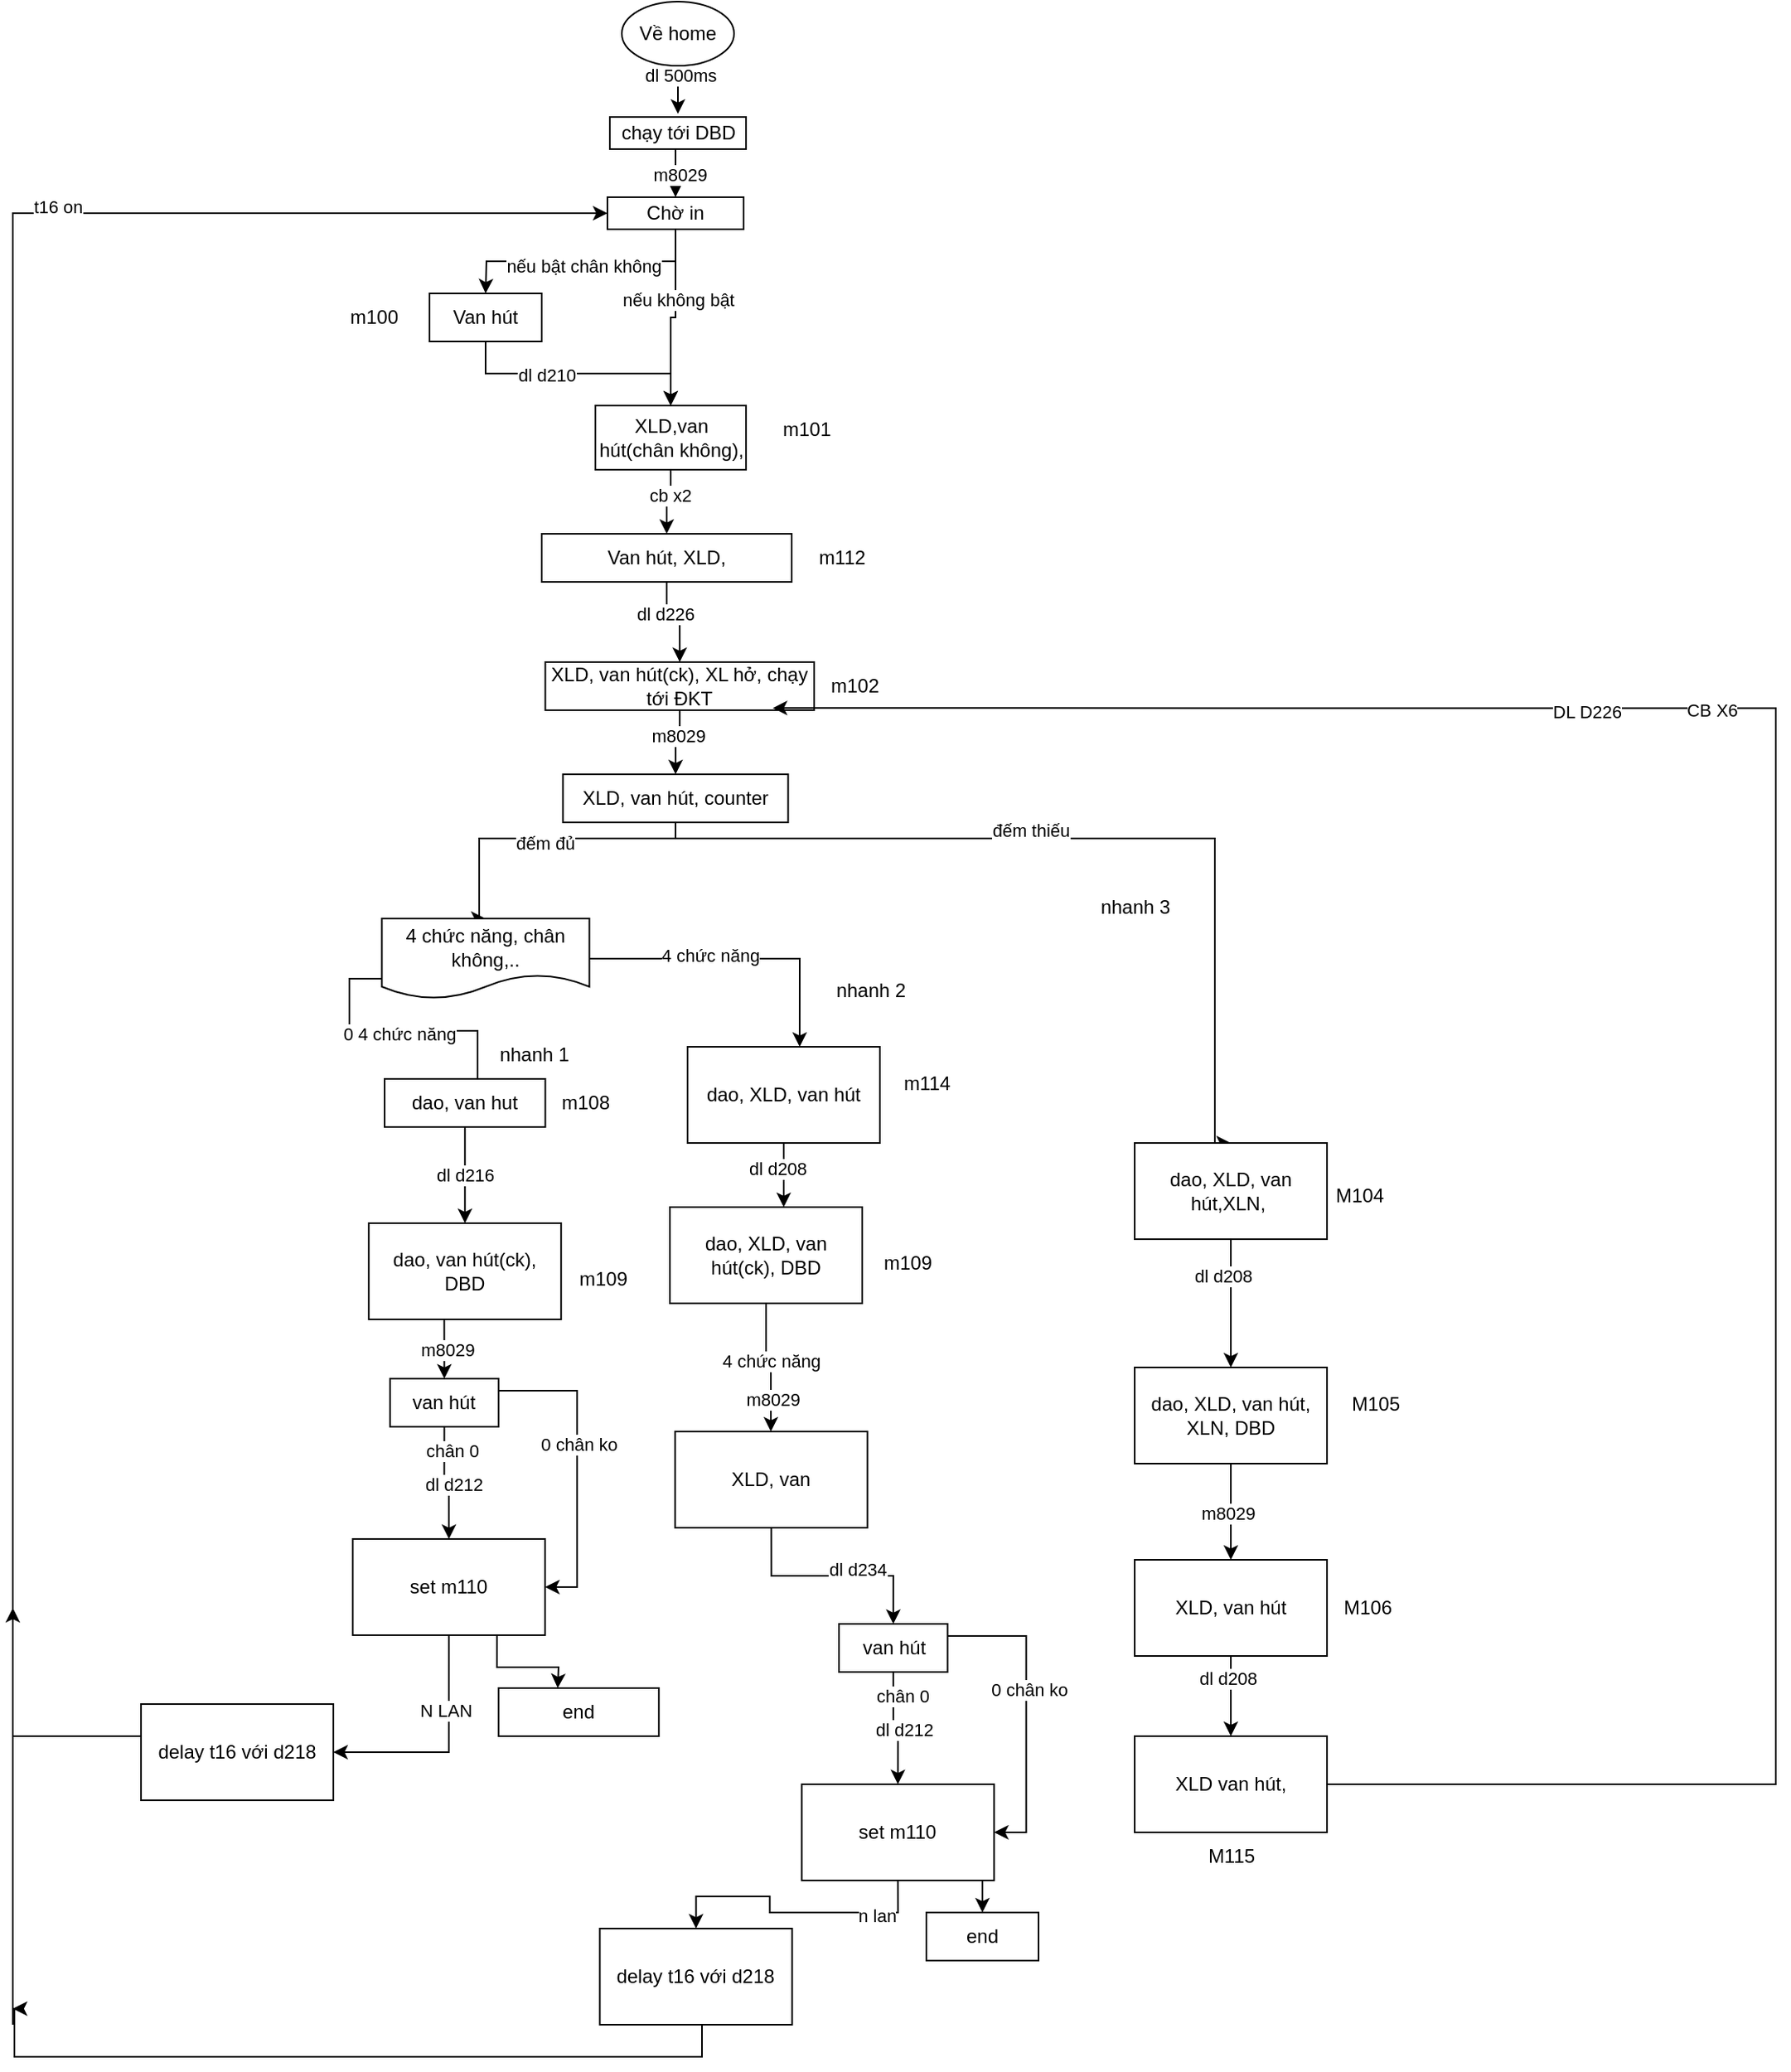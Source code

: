 <mxfile version="23.0.1" type="github">
  <diagram name="Trang-1" id="rS9DsyheVZtSrWm2MO88">
    <mxGraphModel dx="3172" dy="949" grid="1" gridSize="10" guides="1" tooltips="1" connect="1" arrows="1" fold="1" page="1" pageScale="1" pageWidth="827" pageHeight="1169" math="0" shadow="0">
      <root>
        <mxCell id="0" />
        <mxCell id="1" parent="0" />
        <mxCell id="V83BWBz1lvYCD9PXyuBC-4" style="edgeStyle=orthogonalEdgeStyle;rounded=0;orthogonalLoop=1;jettySize=auto;html=1;exitX=0.5;exitY=1;exitDx=0;exitDy=0;" parent="1" edge="1">
          <mxGeometry relative="1" as="geometry">
            <mxPoint x="385" y="268.0" as="sourcePoint" />
            <mxPoint x="385" y="298.0" as="targetPoint" />
          </mxGeometry>
        </mxCell>
        <mxCell id="V83BWBz1lvYCD9PXyuBC-5" value="dl 500ms&amp;nbsp;" style="edgeLabel;html=1;align=center;verticalAlign=middle;resizable=0;points=[];" parent="V83BWBz1lvYCD9PXyuBC-4" vertex="1" connectable="0">
          <mxGeometry x="-0.648" y="3" relative="1" as="geometry">
            <mxPoint as="offset" />
          </mxGeometry>
        </mxCell>
        <mxCell id="V83BWBz1lvYCD9PXyuBC-1" value="Về home" style="ellipse;whiteSpace=wrap;html=1;" parent="1" vertex="1">
          <mxGeometry x="350" y="228" width="70" height="40" as="geometry" />
        </mxCell>
        <mxCell id="V83BWBz1lvYCD9PXyuBC-7" style="edgeStyle=orthogonalEdgeStyle;rounded=0;orthogonalLoop=1;jettySize=auto;html=1;exitX=0.5;exitY=1;exitDx=0;exitDy=0;entryX=0.5;entryY=0;entryDx=0;entryDy=0;" parent="1" source="V83BWBz1lvYCD9PXyuBC-3" target="V83BWBz1lvYCD9PXyuBC-6" edge="1">
          <mxGeometry relative="1" as="geometry" />
        </mxCell>
        <mxCell id="V83BWBz1lvYCD9PXyuBC-8" value="m8029" style="edgeLabel;html=1;align=center;verticalAlign=middle;resizable=0;points=[];" parent="V83BWBz1lvYCD9PXyuBC-7" vertex="1" connectable="0">
          <mxGeometry x="0.065" y="2" relative="1" as="geometry">
            <mxPoint as="offset" />
          </mxGeometry>
        </mxCell>
        <mxCell id="V83BWBz1lvYCD9PXyuBC-3" value="chạy tới DBD" style="rounded=0;whiteSpace=wrap;html=1;" parent="1" vertex="1">
          <mxGeometry x="342.5" y="300" width="85" height="20" as="geometry" />
        </mxCell>
        <mxCell id="V83BWBz1lvYCD9PXyuBC-11" style="edgeStyle=orthogonalEdgeStyle;rounded=0;orthogonalLoop=1;jettySize=auto;html=1;exitX=0.5;exitY=1;exitDx=0;exitDy=0;" parent="1" source="V83BWBz1lvYCD9PXyuBC-6" edge="1">
          <mxGeometry relative="1" as="geometry">
            <mxPoint x="265" y="410" as="targetPoint" />
          </mxGeometry>
        </mxCell>
        <mxCell id="V83BWBz1lvYCD9PXyuBC-13" value="Text" style="edgeLabel;html=1;align=center;verticalAlign=middle;resizable=0;points=[];" parent="V83BWBz1lvYCD9PXyuBC-11" vertex="1" connectable="0">
          <mxGeometry x="0.043" y="3" relative="1" as="geometry">
            <mxPoint as="offset" />
          </mxGeometry>
        </mxCell>
        <mxCell id="V83BWBz1lvYCD9PXyuBC-14" value="nếu bật chân không" style="edgeLabel;html=1;align=center;verticalAlign=middle;resizable=0;points=[];" parent="V83BWBz1lvYCD9PXyuBC-11" vertex="1" connectable="0">
          <mxGeometry x="-0.02" y="3" relative="1" as="geometry">
            <mxPoint as="offset" />
          </mxGeometry>
        </mxCell>
        <mxCell id="V83BWBz1lvYCD9PXyuBC-22" style="edgeStyle=orthogonalEdgeStyle;rounded=0;orthogonalLoop=1;jettySize=auto;html=1;exitX=0.5;exitY=1;exitDx=0;exitDy=0;" parent="1" source="V83BWBz1lvYCD9PXyuBC-6" target="V83BWBz1lvYCD9PXyuBC-19" edge="1">
          <mxGeometry relative="1" as="geometry" />
        </mxCell>
        <mxCell id="V83BWBz1lvYCD9PXyuBC-23" value="nếu không bật" style="edgeLabel;html=1;align=center;verticalAlign=middle;resizable=0;points=[];" parent="V83BWBz1lvYCD9PXyuBC-22" vertex="1" connectable="0">
          <mxGeometry x="-0.225" y="1" relative="1" as="geometry">
            <mxPoint as="offset" />
          </mxGeometry>
        </mxCell>
        <mxCell id="V83BWBz1lvYCD9PXyuBC-6" value="Chờ in" style="rounded=0;whiteSpace=wrap;html=1;" parent="1" vertex="1">
          <mxGeometry x="341" y="350" width="85" height="20" as="geometry" />
        </mxCell>
        <mxCell id="V83BWBz1lvYCD9PXyuBC-20" style="edgeStyle=orthogonalEdgeStyle;rounded=0;orthogonalLoop=1;jettySize=auto;html=1;exitX=0.5;exitY=1;exitDx=0;exitDy=0;entryX=0.5;entryY=0;entryDx=0;entryDy=0;" parent="1" source="V83BWBz1lvYCD9PXyuBC-18" target="V83BWBz1lvYCD9PXyuBC-19" edge="1">
          <mxGeometry relative="1" as="geometry" />
        </mxCell>
        <mxCell id="V83BWBz1lvYCD9PXyuBC-21" value="dl d210" style="edgeLabel;html=1;align=center;verticalAlign=middle;resizable=0;points=[];" parent="V83BWBz1lvYCD9PXyuBC-20" vertex="1" connectable="0">
          <mxGeometry x="-0.254" y="-1" relative="1" as="geometry">
            <mxPoint as="offset" />
          </mxGeometry>
        </mxCell>
        <mxCell id="V83BWBz1lvYCD9PXyuBC-18" value="Van hút" style="whiteSpace=wrap;html=1;" parent="1" vertex="1">
          <mxGeometry x="230" y="410" width="70" height="30" as="geometry" />
        </mxCell>
        <mxCell id="V83BWBz1lvYCD9PXyuBC-25" style="edgeStyle=orthogonalEdgeStyle;rounded=0;orthogonalLoop=1;jettySize=auto;html=1;exitX=0.5;exitY=1;exitDx=0;exitDy=0;" parent="1" source="V83BWBz1lvYCD9PXyuBC-19" target="V83BWBz1lvYCD9PXyuBC-24" edge="1">
          <mxGeometry relative="1" as="geometry" />
        </mxCell>
        <mxCell id="V83BWBz1lvYCD9PXyuBC-26" value="cb x2" style="edgeLabel;html=1;align=center;verticalAlign=middle;resizable=0;points=[];" parent="V83BWBz1lvYCD9PXyuBC-25" vertex="1" connectable="0">
          <mxGeometry x="-0.264" y="-1" relative="1" as="geometry">
            <mxPoint as="offset" />
          </mxGeometry>
        </mxCell>
        <mxCell id="V83BWBz1lvYCD9PXyuBC-19" value="XLD,van hút(chân không)," style="whiteSpace=wrap;html=1;" parent="1" vertex="1">
          <mxGeometry x="333.5" y="480" width="94" height="40" as="geometry" />
        </mxCell>
        <mxCell id="V83BWBz1lvYCD9PXyuBC-28" style="edgeStyle=orthogonalEdgeStyle;rounded=0;orthogonalLoop=1;jettySize=auto;html=1;exitX=0.5;exitY=1;exitDx=0;exitDy=0;entryX=0.5;entryY=0;entryDx=0;entryDy=0;" parent="1" source="V83BWBz1lvYCD9PXyuBC-24" target="V83BWBz1lvYCD9PXyuBC-27" edge="1">
          <mxGeometry relative="1" as="geometry" />
        </mxCell>
        <mxCell id="V83BWBz1lvYCD9PXyuBC-29" value="dl d226" style="edgeLabel;html=1;align=center;verticalAlign=middle;resizable=0;points=[];" parent="V83BWBz1lvYCD9PXyuBC-28" vertex="1" connectable="0">
          <mxGeometry x="-0.328" y="-1" relative="1" as="geometry">
            <mxPoint as="offset" />
          </mxGeometry>
        </mxCell>
        <mxCell id="V83BWBz1lvYCD9PXyuBC-24" value="Van hút, XLD," style="whiteSpace=wrap;html=1;" parent="1" vertex="1">
          <mxGeometry x="300" y="560" width="156" height="30" as="geometry" />
        </mxCell>
        <mxCell id="V83BWBz1lvYCD9PXyuBC-31" style="edgeStyle=orthogonalEdgeStyle;rounded=0;orthogonalLoop=1;jettySize=auto;html=1;exitX=0.5;exitY=1;exitDx=0;exitDy=0;" parent="1" source="V83BWBz1lvYCD9PXyuBC-27" target="V83BWBz1lvYCD9PXyuBC-30" edge="1">
          <mxGeometry relative="1" as="geometry" />
        </mxCell>
        <mxCell id="V83BWBz1lvYCD9PXyuBC-32" value="m8029" style="edgeLabel;html=1;align=center;verticalAlign=middle;resizable=0;points=[];" parent="V83BWBz1lvYCD9PXyuBC-31" vertex="1" connectable="0">
          <mxGeometry x="-0.237" y="-1" relative="1" as="geometry">
            <mxPoint as="offset" />
          </mxGeometry>
        </mxCell>
        <mxCell id="V83BWBz1lvYCD9PXyuBC-27" value="XLD, van hút(ck), XL hở, chạy tới ĐKT" style="whiteSpace=wrap;html=1;" parent="1" vertex="1">
          <mxGeometry x="302.25" y="640" width="167.75" height="30" as="geometry" />
        </mxCell>
        <mxCell id="V83BWBz1lvYCD9PXyuBC-42" style="edgeStyle=orthogonalEdgeStyle;rounded=0;orthogonalLoop=1;jettySize=auto;html=1;exitX=0.5;exitY=1;exitDx=0;exitDy=0;entryX=0.5;entryY=0;entryDx=0;entryDy=0;" parent="1" source="V83BWBz1lvYCD9PXyuBC-30" target="V83BWBz1lvYCD9PXyuBC-45" edge="1">
          <mxGeometry relative="1" as="geometry">
            <mxPoint x="260" y="770" as="targetPoint" />
            <Array as="points">
              <mxPoint x="381" y="750" />
              <mxPoint x="261" y="750" />
              <mxPoint x="261" y="790" />
            </Array>
          </mxGeometry>
        </mxCell>
        <mxCell id="V83BWBz1lvYCD9PXyuBC-43" value="đếm đủ" style="edgeLabel;html=1;align=center;verticalAlign=middle;resizable=0;points=[];" parent="V83BWBz1lvYCD9PXyuBC-42" vertex="1" connectable="0">
          <mxGeometry x="-0.019" y="3" relative="1" as="geometry">
            <mxPoint as="offset" />
          </mxGeometry>
        </mxCell>
        <mxCell id="V83BWBz1lvYCD9PXyuBC-136" style="edgeStyle=orthogonalEdgeStyle;rounded=0;orthogonalLoop=1;jettySize=auto;html=1;exitX=0.5;exitY=1;exitDx=0;exitDy=0;entryX=0.5;entryY=0;entryDx=0;entryDy=0;" parent="1" source="V83BWBz1lvYCD9PXyuBC-30" target="V83BWBz1lvYCD9PXyuBC-135" edge="1">
          <mxGeometry relative="1" as="geometry">
            <Array as="points">
              <mxPoint x="384" y="750" />
              <mxPoint x="720" y="750" />
              <mxPoint x="720" y="940" />
            </Array>
          </mxGeometry>
        </mxCell>
        <mxCell id="V83BWBz1lvYCD9PXyuBC-137" value="đếm thiếu" style="edgeLabel;html=1;align=center;verticalAlign=middle;resizable=0;points=[];" parent="V83BWBz1lvYCD9PXyuBC-136" vertex="1" connectable="0">
          <mxGeometry x="-0.154" y="5" relative="1" as="geometry">
            <mxPoint as="offset" />
          </mxGeometry>
        </mxCell>
        <mxCell id="V83BWBz1lvYCD9PXyuBC-30" value="XLD, van hút, counter" style="whiteSpace=wrap;html=1;" parent="1" vertex="1">
          <mxGeometry x="313.25" y="710" width="140.5" height="30" as="geometry" />
        </mxCell>
        <mxCell id="V83BWBz1lvYCD9PXyuBC-52" style="edgeStyle=orthogonalEdgeStyle;rounded=0;orthogonalLoop=1;jettySize=auto;html=1;exitX=0;exitY=0.75;exitDx=0;exitDy=0;entryX=0.5;entryY=0;entryDx=0;entryDy=0;" parent="1" source="V83BWBz1lvYCD9PXyuBC-45" target="V83BWBz1lvYCD9PXyuBC-51" edge="1">
          <mxGeometry relative="1" as="geometry">
            <Array as="points">
              <mxPoint x="180" y="838" />
              <mxPoint x="180" y="870" />
              <mxPoint x="260" y="870" />
              <mxPoint x="260" y="900" />
              <mxPoint x="250" y="900" />
              <mxPoint x="250" y="920" />
              <mxPoint x="252" y="920" />
            </Array>
          </mxGeometry>
        </mxCell>
        <mxCell id="V83BWBz1lvYCD9PXyuBC-53" value="0 4 chức năng" style="edgeLabel;html=1;align=center;verticalAlign=middle;resizable=0;points=[];" parent="V83BWBz1lvYCD9PXyuBC-52" vertex="1" connectable="0">
          <mxGeometry x="-0.223" y="-2" relative="1" as="geometry">
            <mxPoint as="offset" />
          </mxGeometry>
        </mxCell>
        <mxCell id="V83BWBz1lvYCD9PXyuBC-45" value="4 chức năng, chân không,.." style="shape=document;whiteSpace=wrap;html=1;boundedLbl=1;" parent="1" vertex="1">
          <mxGeometry x="200.25" y="800" width="129.5" height="50" as="geometry" />
        </mxCell>
        <mxCell id="V83BWBz1lvYCD9PXyuBC-51" value="dao, van hut" style="whiteSpace=wrap;html=1;" parent="1" vertex="1">
          <mxGeometry x="202" y="900" width="100.25" height="30" as="geometry" />
        </mxCell>
        <mxCell id="V83BWBz1lvYCD9PXyuBC-59" value="dl d216" style="edgeStyle=orthogonalEdgeStyle;rounded=0;orthogonalLoop=1;jettySize=auto;html=1;exitX=0.5;exitY=1;exitDx=0;exitDy=0;entryX=0.5;entryY=0;entryDx=0;entryDy=0;" parent="1" source="V83BWBz1lvYCD9PXyuBC-51" target="V83BWBz1lvYCD9PXyuBC-60" edge="1">
          <mxGeometry relative="1" as="geometry">
            <mxPoint x="252.57" y="979.58" as="targetPoint" />
          </mxGeometry>
        </mxCell>
        <mxCell id="X1f7La6pQHhVVc1zuQpS-8" style="edgeStyle=orthogonalEdgeStyle;rounded=0;orthogonalLoop=1;jettySize=auto;html=1;exitX=0.5;exitY=1;exitDx=0;exitDy=0;entryX=0.5;entryY=0;entryDx=0;entryDy=0;" edge="1" parent="1" source="V83BWBz1lvYCD9PXyuBC-60" target="X1f7La6pQHhVVc1zuQpS-6">
          <mxGeometry relative="1" as="geometry" />
        </mxCell>
        <mxCell id="X1f7La6pQHhVVc1zuQpS-17" value="m8029" style="edgeLabel;html=1;align=center;verticalAlign=middle;resizable=0;points=[];" vertex="1" connectable="0" parent="X1f7La6pQHhVVc1zuQpS-8">
          <mxGeometry x="0.287" y="2" relative="1" as="geometry">
            <mxPoint as="offset" />
          </mxGeometry>
        </mxCell>
        <mxCell id="V83BWBz1lvYCD9PXyuBC-60" value="dao, van hút(ck), DBD" style="whiteSpace=wrap;html=1;" parent="1" vertex="1">
          <mxGeometry x="192.12" y="990" width="120" height="60" as="geometry" />
        </mxCell>
        <mxCell id="V83BWBz1lvYCD9PXyuBC-73" style="edgeStyle=orthogonalEdgeStyle;rounded=0;orthogonalLoop=1;jettySize=auto;html=1;exitX=0;exitY=0.5;exitDx=0;exitDy=0;entryX=0;entryY=0.5;entryDx=0;entryDy=0;" parent="1" source="V83BWBz1lvYCD9PXyuBC-67" target="V83BWBz1lvYCD9PXyuBC-6" edge="1">
          <mxGeometry relative="1" as="geometry">
            <mxPoint x="330" y="354.353" as="targetPoint" />
            <Array as="points">
              <mxPoint x="50" y="1310" />
              <mxPoint x="-30" y="1310" />
              <mxPoint x="-30" y="360" />
            </Array>
          </mxGeometry>
        </mxCell>
        <mxCell id="V83BWBz1lvYCD9PXyuBC-74" value="t16 on" style="edgeLabel;html=1;align=center;verticalAlign=middle;resizable=0;points=[];" parent="V83BWBz1lvYCD9PXyuBC-73" vertex="1" connectable="0">
          <mxGeometry x="0.514" y="4" relative="1" as="geometry">
            <mxPoint as="offset" />
          </mxGeometry>
        </mxCell>
        <mxCell id="V83BWBz1lvYCD9PXyuBC-67" value="delay t16 với d218" style="whiteSpace=wrap;html=1;" parent="1" vertex="1">
          <mxGeometry x="50" y="1290" width="120" height="60" as="geometry" />
        </mxCell>
        <mxCell id="V83BWBz1lvYCD9PXyuBC-84" style="edgeStyle=orthogonalEdgeStyle;rounded=0;orthogonalLoop=1;jettySize=auto;html=1;exitX=0.5;exitY=1;exitDx=0;exitDy=0;" parent="1" source="V83BWBz1lvYCD9PXyuBC-75" edge="1">
          <mxGeometry relative="1" as="geometry">
            <mxPoint x="451" y="980" as="targetPoint" />
          </mxGeometry>
        </mxCell>
        <mxCell id="V83BWBz1lvYCD9PXyuBC-86" value="dl d208" style="edgeLabel;html=1;align=center;verticalAlign=middle;resizable=0;points=[];" parent="V83BWBz1lvYCD9PXyuBC-84" vertex="1" connectable="0">
          <mxGeometry x="-0.207" y="-4" relative="1" as="geometry">
            <mxPoint as="offset" />
          </mxGeometry>
        </mxCell>
        <mxCell id="V83BWBz1lvYCD9PXyuBC-75" value="dao, XLD, van hút" style="whiteSpace=wrap;html=1;" parent="1" vertex="1">
          <mxGeometry x="391" y="880" width="120" height="60" as="geometry" />
        </mxCell>
        <mxCell id="V83BWBz1lvYCD9PXyuBC-76" style="edgeStyle=orthogonalEdgeStyle;rounded=0;orthogonalLoop=1;jettySize=auto;html=1;exitX=1;exitY=0.5;exitDx=0;exitDy=0;entryX=0.583;entryY=0;entryDx=0;entryDy=0;entryPerimeter=0;" parent="1" source="V83BWBz1lvYCD9PXyuBC-45" target="V83BWBz1lvYCD9PXyuBC-75" edge="1">
          <mxGeometry relative="1" as="geometry" />
        </mxCell>
        <mxCell id="V83BWBz1lvYCD9PXyuBC-77" value="4 chức năng" style="edgeLabel;html=1;align=center;verticalAlign=middle;resizable=0;points=[];" parent="V83BWBz1lvYCD9PXyuBC-76" vertex="1" connectable="0">
          <mxGeometry x="-0.202" y="2" relative="1" as="geometry">
            <mxPoint as="offset" />
          </mxGeometry>
        </mxCell>
        <mxCell id="V83BWBz1lvYCD9PXyuBC-102" style="edgeStyle=orthogonalEdgeStyle;rounded=0;orthogonalLoop=1;jettySize=auto;html=1;" parent="1" edge="1">
          <mxGeometry relative="1" as="geometry">
            <mxPoint x="-30" y="1230" as="targetPoint" />
            <mxPoint x="-30" y="1490" as="sourcePoint" />
          </mxGeometry>
        </mxCell>
        <mxCell id="V83BWBz1lvYCD9PXyuBC-117" style="edgeStyle=orthogonalEdgeStyle;rounded=0;orthogonalLoop=1;jettySize=auto;html=1;exitX=0.5;exitY=1;exitDx=0;exitDy=0;" parent="1" source="V83BWBz1lvYCD9PXyuBC-119" target="V83BWBz1lvYCD9PXyuBC-125" edge="1">
          <mxGeometry relative="1" as="geometry">
            <Array as="points">
              <mxPoint x="440" y="1080" />
              <mxPoint x="443" y="1080" />
            </Array>
          </mxGeometry>
        </mxCell>
        <mxCell id="V83BWBz1lvYCD9PXyuBC-118" value="4 chức năng" style="edgeLabel;html=1;align=center;verticalAlign=middle;resizable=0;points=[];" parent="V83BWBz1lvYCD9PXyuBC-117" vertex="1" connectable="0">
          <mxGeometry x="-0.132" y="3" relative="1" as="geometry">
            <mxPoint as="offset" />
          </mxGeometry>
        </mxCell>
        <mxCell id="5vbrJMsPt_O-j3mlHyRQ-1" value="m8029" style="edgeLabel;html=1;align=center;verticalAlign=middle;resizable=0;points=[];" parent="V83BWBz1lvYCD9PXyuBC-117" vertex="1" connectable="0">
          <mxGeometry x="0.51" y="1" relative="1" as="geometry">
            <mxPoint as="offset" />
          </mxGeometry>
        </mxCell>
        <mxCell id="V83BWBz1lvYCD9PXyuBC-119" value="dao, XLD, van hút(ck), DBD" style="whiteSpace=wrap;html=1;" parent="1" vertex="1">
          <mxGeometry x="380" y="980" width="120" height="60" as="geometry" />
        </mxCell>
        <mxCell id="V83BWBz1lvYCD9PXyuBC-123" style="edgeStyle=orthogonalEdgeStyle;rounded=0;orthogonalLoop=1;jettySize=auto;html=1;exitX=0.5;exitY=1;exitDx=0;exitDy=0;entryX=0.5;entryY=0;entryDx=0;entryDy=0;" parent="1" source="V83BWBz1lvYCD9PXyuBC-125" target="V83BWBz1lvYCD9PXyuBC-130" edge="1">
          <mxGeometry relative="1" as="geometry" />
        </mxCell>
        <mxCell id="V83BWBz1lvYCD9PXyuBC-124" value="dl d234" style="edgeLabel;html=1;align=center;verticalAlign=middle;resizable=0;points=[];" parent="V83BWBz1lvYCD9PXyuBC-123" vertex="1" connectable="0">
          <mxGeometry x="0.223" y="4" relative="1" as="geometry">
            <mxPoint as="offset" />
          </mxGeometry>
        </mxCell>
        <mxCell id="V83BWBz1lvYCD9PXyuBC-125" value="XLD, van" style="whiteSpace=wrap;html=1;" parent="1" vertex="1">
          <mxGeometry x="383.25" y="1120" width="120" height="60" as="geometry" />
        </mxCell>
        <mxCell id="V83BWBz1lvYCD9PXyuBC-128" style="edgeStyle=orthogonalEdgeStyle;rounded=0;orthogonalLoop=1;jettySize=auto;html=1;exitX=0.5;exitY=1;exitDx=0;exitDy=0;entryX=0.5;entryY=0;entryDx=0;entryDy=0;" parent="1" source="V83BWBz1lvYCD9PXyuBC-130" target="V83BWBz1lvYCD9PXyuBC-132" edge="1">
          <mxGeometry relative="1" as="geometry" />
        </mxCell>
        <mxCell id="V83BWBz1lvYCD9PXyuBC-129" value="dl d212" style="edgeLabel;html=1;align=center;verticalAlign=middle;resizable=0;points=[];" parent="V83BWBz1lvYCD9PXyuBC-128" vertex="1" connectable="0">
          <mxGeometry x="0.06" y="3" relative="1" as="geometry">
            <mxPoint as="offset" />
          </mxGeometry>
        </mxCell>
        <mxCell id="SPS0u2D6XqK0Xt4h6-EM-12" value="chân 0" style="edgeLabel;html=1;align=center;verticalAlign=middle;resizable=0;points=[];" parent="V83BWBz1lvYCD9PXyuBC-128" vertex="1" connectable="0">
          <mxGeometry x="-0.582" y="5" relative="1" as="geometry">
            <mxPoint as="offset" />
          </mxGeometry>
        </mxCell>
        <mxCell id="SPS0u2D6XqK0Xt4h6-EM-13" style="edgeStyle=orthogonalEdgeStyle;rounded=0;orthogonalLoop=1;jettySize=auto;html=1;exitX=1;exitY=0.25;exitDx=0;exitDy=0;entryX=1;entryY=0.5;entryDx=0;entryDy=0;" parent="1" source="V83BWBz1lvYCD9PXyuBC-130" target="V83BWBz1lvYCD9PXyuBC-132" edge="1">
          <mxGeometry relative="1" as="geometry" />
        </mxCell>
        <mxCell id="SPS0u2D6XqK0Xt4h6-EM-14" value="0 chân ko" style="edgeLabel;html=1;align=center;verticalAlign=middle;resizable=0;points=[];" parent="SPS0u2D6XqK0Xt4h6-EM-13" vertex="1" connectable="0">
          <mxGeometry x="-0.146" y="1" relative="1" as="geometry">
            <mxPoint as="offset" />
          </mxGeometry>
        </mxCell>
        <mxCell id="V83BWBz1lvYCD9PXyuBC-130" value="van hút" style="whiteSpace=wrap;html=1;" parent="1" vertex="1">
          <mxGeometry x="485.5" y="1240" width="67.75" height="30" as="geometry" />
        </mxCell>
        <mxCell id="V83BWBz1lvYCD9PXyuBC-131" style="edgeStyle=orthogonalEdgeStyle;rounded=0;orthogonalLoop=1;jettySize=auto;html=1;exitX=0.5;exitY=1;exitDx=0;exitDy=0;" parent="1" source="V83BWBz1lvYCD9PXyuBC-132" target="V83BWBz1lvYCD9PXyuBC-133" edge="1">
          <mxGeometry relative="1" as="geometry" />
        </mxCell>
        <mxCell id="w3keHM6_GJvJtQN0CWd1-5" value="n lan" style="edgeLabel;html=1;align=center;verticalAlign=middle;resizable=0;points=[];" parent="V83BWBz1lvYCD9PXyuBC-131" vertex="1" connectable="0">
          <mxGeometry x="-0.62" y="2" relative="1" as="geometry">
            <mxPoint as="offset" />
          </mxGeometry>
        </mxCell>
        <mxCell id="X1f7La6pQHhVVc1zuQpS-16" style="edgeStyle=orthogonalEdgeStyle;rounded=0;orthogonalLoop=1;jettySize=auto;html=1;exitX=0.75;exitY=1;exitDx=0;exitDy=0;entryX=0.5;entryY=0;entryDx=0;entryDy=0;" edge="1" parent="1" source="V83BWBz1lvYCD9PXyuBC-132" target="X1f7La6pQHhVVc1zuQpS-14">
          <mxGeometry relative="1" as="geometry" />
        </mxCell>
        <mxCell id="V83BWBz1lvYCD9PXyuBC-132" value="set m110" style="whiteSpace=wrap;html=1;" parent="1" vertex="1">
          <mxGeometry x="462.25" y="1340" width="120" height="60" as="geometry" />
        </mxCell>
        <mxCell id="V83BWBz1lvYCD9PXyuBC-134" style="edgeStyle=orthogonalEdgeStyle;rounded=0;orthogonalLoop=1;jettySize=auto;html=1;exitX=0.5;exitY=1;exitDx=0;exitDy=0;" parent="1" source="V83BWBz1lvYCD9PXyuBC-133" edge="1">
          <mxGeometry relative="1" as="geometry">
            <mxPoint x="-30" y="1480" as="targetPoint" />
            <Array as="points">
              <mxPoint x="400" y="1490" />
              <mxPoint x="400" y="1510" />
              <mxPoint x="-29" y="1510" />
              <mxPoint x="-29" y="1480" />
            </Array>
          </mxGeometry>
        </mxCell>
        <mxCell id="V83BWBz1lvYCD9PXyuBC-133" value="delay t16 với d218" style="whiteSpace=wrap;html=1;" parent="1" vertex="1">
          <mxGeometry x="336.25" y="1430" width="120" height="60" as="geometry" />
        </mxCell>
        <mxCell id="V83BWBz1lvYCD9PXyuBC-139" value="" style="edgeStyle=orthogonalEdgeStyle;rounded=0;orthogonalLoop=1;jettySize=auto;html=1;" parent="1" source="V83BWBz1lvYCD9PXyuBC-135" target="V83BWBz1lvYCD9PXyuBC-138" edge="1">
          <mxGeometry relative="1" as="geometry" />
        </mxCell>
        <mxCell id="V83BWBz1lvYCD9PXyuBC-140" value="dl d208" style="edgeLabel;html=1;align=center;verticalAlign=middle;resizable=0;points=[];" parent="V83BWBz1lvYCD9PXyuBC-139" vertex="1" connectable="0">
          <mxGeometry x="-0.398" y="-5" relative="1" as="geometry">
            <mxPoint y="-1" as="offset" />
          </mxGeometry>
        </mxCell>
        <mxCell id="V83BWBz1lvYCD9PXyuBC-135" value="dao, XLD, van hút,XLN,&amp;nbsp;" style="whiteSpace=wrap;html=1;" parent="1" vertex="1">
          <mxGeometry x="670" y="940" width="120" height="60" as="geometry" />
        </mxCell>
        <mxCell id="V83BWBz1lvYCD9PXyuBC-142" style="edgeStyle=orthogonalEdgeStyle;rounded=0;orthogonalLoop=1;jettySize=auto;html=1;exitX=0.5;exitY=1;exitDx=0;exitDy=0;entryX=0.5;entryY=0;entryDx=0;entryDy=0;" parent="1" source="V83BWBz1lvYCD9PXyuBC-138" target="V83BWBz1lvYCD9PXyuBC-141" edge="1">
          <mxGeometry relative="1" as="geometry" />
        </mxCell>
        <mxCell id="V83BWBz1lvYCD9PXyuBC-143" value="m8029" style="edgeLabel;html=1;align=center;verticalAlign=middle;resizable=0;points=[];" parent="V83BWBz1lvYCD9PXyuBC-142" vertex="1" connectable="0">
          <mxGeometry x="0.059" y="-2" relative="1" as="geometry">
            <mxPoint y="-1" as="offset" />
          </mxGeometry>
        </mxCell>
        <mxCell id="V83BWBz1lvYCD9PXyuBC-138" value="dao, XLD, van hút, XLN, DBD" style="whiteSpace=wrap;html=1;" parent="1" vertex="1">
          <mxGeometry x="670" y="1080" width="120" height="60" as="geometry" />
        </mxCell>
        <mxCell id="V83BWBz1lvYCD9PXyuBC-146" style="edgeStyle=orthogonalEdgeStyle;rounded=0;orthogonalLoop=1;jettySize=auto;html=1;exitX=0.5;exitY=1;exitDx=0;exitDy=0;entryX=0.5;entryY=0;entryDx=0;entryDy=0;" parent="1" source="V83BWBz1lvYCD9PXyuBC-141" target="V83BWBz1lvYCD9PXyuBC-145" edge="1">
          <mxGeometry relative="1" as="geometry" />
        </mxCell>
        <mxCell id="V83BWBz1lvYCD9PXyuBC-147" value="dl d208" style="edgeLabel;html=1;align=center;verticalAlign=middle;resizable=0;points=[];" parent="V83BWBz1lvYCD9PXyuBC-146" vertex="1" connectable="0">
          <mxGeometry x="-0.4" y="-2" relative="1" as="geometry">
            <mxPoint y="-1" as="offset" />
          </mxGeometry>
        </mxCell>
        <mxCell id="V83BWBz1lvYCD9PXyuBC-141" value="XLD, van hút" style="whiteSpace=wrap;html=1;" parent="1" vertex="1">
          <mxGeometry x="670" y="1200" width="120" height="60" as="geometry" />
        </mxCell>
        <mxCell id="_cYyLQkLIZteHDrMz7C9-14" value="" style="edgeStyle=orthogonalEdgeStyle;rounded=0;orthogonalLoop=1;jettySize=auto;html=1;entryX=0.846;entryY=0.956;entryDx=0;entryDy=0;entryPerimeter=0;" parent="1" source="V83BWBz1lvYCD9PXyuBC-145" target="V83BWBz1lvYCD9PXyuBC-27" edge="1">
          <mxGeometry relative="1" as="geometry">
            <mxPoint x="730" y="1450" as="targetPoint" />
            <Array as="points">
              <mxPoint x="1070" y="1340" />
              <mxPoint x="1070" y="669" />
            </Array>
          </mxGeometry>
        </mxCell>
        <mxCell id="_cYyLQkLIZteHDrMz7C9-16" value="CB X6" style="edgeLabel;html=1;align=center;verticalAlign=middle;resizable=0;points=[];" parent="_cYyLQkLIZteHDrMz7C9-14" vertex="1" connectable="0">
          <mxGeometry x="-0.062" y="2" relative="1" as="geometry">
            <mxPoint x="-38" y="-211" as="offset" />
          </mxGeometry>
        </mxCell>
        <mxCell id="_cYyLQkLIZteHDrMz7C9-17" value="DL D226" style="edgeLabel;html=1;align=center;verticalAlign=middle;resizable=0;points=[];" parent="_cYyLQkLIZteHDrMz7C9-14" vertex="1" connectable="0">
          <mxGeometry x="0.356" y="1" relative="1" as="geometry">
            <mxPoint y="1" as="offset" />
          </mxGeometry>
        </mxCell>
        <mxCell id="V83BWBz1lvYCD9PXyuBC-145" value="XLD van hút," style="whiteSpace=wrap;html=1;" parent="1" vertex="1">
          <mxGeometry x="670" y="1310" width="120" height="60" as="geometry" />
        </mxCell>
        <mxCell id="_cYyLQkLIZteHDrMz7C9-1" value="m100" style="text;html=1;align=center;verticalAlign=middle;resizable=0;points=[];autosize=1;strokeColor=none;fillColor=none;" parent="1" vertex="1">
          <mxGeometry x="170" y="410" width="50" height="30" as="geometry" />
        </mxCell>
        <mxCell id="_cYyLQkLIZteHDrMz7C9-2" value="m101" style="text;html=1;align=center;verticalAlign=middle;resizable=0;points=[];autosize=1;strokeColor=none;fillColor=none;" parent="1" vertex="1">
          <mxGeometry x="440" y="480" width="50" height="30" as="geometry" />
        </mxCell>
        <mxCell id="_cYyLQkLIZteHDrMz7C9-3" value="m112" style="text;html=1;align=center;verticalAlign=middle;resizable=0;points=[];autosize=1;strokeColor=none;fillColor=none;" parent="1" vertex="1">
          <mxGeometry x="462.25" y="560" width="50" height="30" as="geometry" />
        </mxCell>
        <mxCell id="_cYyLQkLIZteHDrMz7C9-4" value="m108" style="text;html=1;align=center;verticalAlign=middle;resizable=0;points=[];autosize=1;strokeColor=none;fillColor=none;" parent="1" vertex="1">
          <mxGeometry x="302.25" y="900" width="50" height="30" as="geometry" />
        </mxCell>
        <mxCell id="_cYyLQkLIZteHDrMz7C9-5" value="m114" style="text;html=1;align=center;verticalAlign=middle;resizable=0;points=[];autosize=1;strokeColor=none;fillColor=none;" parent="1" vertex="1">
          <mxGeometry x="515" y="888" width="50" height="30" as="geometry" />
        </mxCell>
        <mxCell id="_cYyLQkLIZteHDrMz7C9-6" value="m109" style="text;html=1;align=center;verticalAlign=middle;resizable=0;points=[];autosize=1;strokeColor=none;fillColor=none;" parent="1" vertex="1">
          <mxGeometry x="503.25" y="1000" width="50" height="30" as="geometry" />
        </mxCell>
        <mxCell id="_cYyLQkLIZteHDrMz7C9-7" value="m109" style="text;html=1;align=center;verticalAlign=middle;resizable=0;points=[];autosize=1;strokeColor=none;fillColor=none;" parent="1" vertex="1">
          <mxGeometry x="313.25" y="1010" width="50" height="30" as="geometry" />
        </mxCell>
        <mxCell id="_cYyLQkLIZteHDrMz7C9-9" value="M104" style="text;html=1;align=center;verticalAlign=middle;resizable=0;points=[];autosize=1;strokeColor=none;fillColor=none;" parent="1" vertex="1">
          <mxGeometry x="785" y="958" width="50" height="30" as="geometry" />
        </mxCell>
        <mxCell id="_cYyLQkLIZteHDrMz7C9-10" value="M105" style="text;html=1;align=center;verticalAlign=middle;resizable=0;points=[];autosize=1;strokeColor=none;fillColor=none;" parent="1" vertex="1">
          <mxGeometry x="795" y="1088" width="50" height="30" as="geometry" />
        </mxCell>
        <mxCell id="_cYyLQkLIZteHDrMz7C9-11" value="M106" style="text;html=1;align=center;verticalAlign=middle;resizable=0;points=[];autosize=1;strokeColor=none;fillColor=none;" parent="1" vertex="1">
          <mxGeometry x="790" y="1215" width="50" height="30" as="geometry" />
        </mxCell>
        <mxCell id="_cYyLQkLIZteHDrMz7C9-12" value="M115" style="text;html=1;align=center;verticalAlign=middle;resizable=0;points=[];autosize=1;strokeColor=none;fillColor=none;" parent="1" vertex="1">
          <mxGeometry x="705" y="1370" width="50" height="30" as="geometry" />
        </mxCell>
        <mxCell id="_cYyLQkLIZteHDrMz7C9-19" value="m102" style="text;html=1;align=center;verticalAlign=middle;resizable=0;points=[];autosize=1;strokeColor=none;fillColor=none;" parent="1" vertex="1">
          <mxGeometry x="470" y="640" width="50" height="30" as="geometry" />
        </mxCell>
        <mxCell id="SPS0u2D6XqK0Xt4h6-EM-1" value="nhanh 3" style="text;html=1;align=center;verticalAlign=middle;resizable=0;points=[];autosize=1;strokeColor=none;fillColor=none;" parent="1" vertex="1">
          <mxGeometry x="635" y="778" width="70" height="30" as="geometry" />
        </mxCell>
        <mxCell id="SPS0u2D6XqK0Xt4h6-EM-2" value="nhanh 2" style="text;html=1;align=center;verticalAlign=middle;resizable=0;points=[];autosize=1;strokeColor=none;fillColor=none;" parent="1" vertex="1">
          <mxGeometry x="470" y="830" width="70" height="30" as="geometry" />
        </mxCell>
        <mxCell id="SPS0u2D6XqK0Xt4h6-EM-3" value="nhanh 1" style="text;html=1;align=center;verticalAlign=middle;resizable=0;points=[];autosize=1;strokeColor=none;fillColor=none;" parent="1" vertex="1">
          <mxGeometry x="259.75" y="870" width="70" height="30" as="geometry" />
        </mxCell>
        <mxCell id="X1f7La6pQHhVVc1zuQpS-1" style="edgeStyle=orthogonalEdgeStyle;rounded=0;orthogonalLoop=1;jettySize=auto;html=1;exitX=0.5;exitY=1;exitDx=0;exitDy=0;entryX=0.5;entryY=0;entryDx=0;entryDy=0;" edge="1" parent="1" source="X1f7La6pQHhVVc1zuQpS-6" target="X1f7La6pQHhVVc1zuQpS-7">
          <mxGeometry relative="1" as="geometry" />
        </mxCell>
        <mxCell id="X1f7La6pQHhVVc1zuQpS-2" value="dl d212" style="edgeLabel;html=1;align=center;verticalAlign=middle;resizable=0;points=[];" vertex="1" connectable="0" parent="X1f7La6pQHhVVc1zuQpS-1">
          <mxGeometry x="0.06" y="3" relative="1" as="geometry">
            <mxPoint as="offset" />
          </mxGeometry>
        </mxCell>
        <mxCell id="X1f7La6pQHhVVc1zuQpS-3" value="chân 0" style="edgeLabel;html=1;align=center;verticalAlign=middle;resizable=0;points=[];" vertex="1" connectable="0" parent="X1f7La6pQHhVVc1zuQpS-1">
          <mxGeometry x="-0.582" y="5" relative="1" as="geometry">
            <mxPoint as="offset" />
          </mxGeometry>
        </mxCell>
        <mxCell id="X1f7La6pQHhVVc1zuQpS-4" style="edgeStyle=orthogonalEdgeStyle;rounded=0;orthogonalLoop=1;jettySize=auto;html=1;exitX=1;exitY=0.25;exitDx=0;exitDy=0;entryX=1;entryY=0.5;entryDx=0;entryDy=0;" edge="1" parent="1" source="X1f7La6pQHhVVc1zuQpS-6" target="X1f7La6pQHhVVc1zuQpS-7">
          <mxGeometry relative="1" as="geometry" />
        </mxCell>
        <mxCell id="X1f7La6pQHhVVc1zuQpS-5" value="0 chân ko" style="edgeLabel;html=1;align=center;verticalAlign=middle;resizable=0;points=[];" vertex="1" connectable="0" parent="X1f7La6pQHhVVc1zuQpS-4">
          <mxGeometry x="-0.146" y="1" relative="1" as="geometry">
            <mxPoint as="offset" />
          </mxGeometry>
        </mxCell>
        <mxCell id="X1f7La6pQHhVVc1zuQpS-6" value="van hút" style="whiteSpace=wrap;html=1;" vertex="1" parent="1">
          <mxGeometry x="205.37" y="1087" width="67.75" height="30" as="geometry" />
        </mxCell>
        <mxCell id="X1f7La6pQHhVVc1zuQpS-9" style="edgeStyle=orthogonalEdgeStyle;rounded=0;orthogonalLoop=1;jettySize=auto;html=1;exitX=0.5;exitY=1;exitDx=0;exitDy=0;entryX=1;entryY=0.5;entryDx=0;entryDy=0;" edge="1" parent="1" source="X1f7La6pQHhVVc1zuQpS-7" target="V83BWBz1lvYCD9PXyuBC-67">
          <mxGeometry relative="1" as="geometry" />
        </mxCell>
        <mxCell id="X1f7La6pQHhVVc1zuQpS-10" value="N LAN" style="edgeLabel;html=1;align=center;verticalAlign=middle;resizable=0;points=[];" vertex="1" connectable="0" parent="X1f7La6pQHhVVc1zuQpS-9">
          <mxGeometry x="-0.352" y="-2" relative="1" as="geometry">
            <mxPoint as="offset" />
          </mxGeometry>
        </mxCell>
        <mxCell id="X1f7La6pQHhVVc1zuQpS-11" style="edgeStyle=orthogonalEdgeStyle;rounded=0;orthogonalLoop=1;jettySize=auto;html=1;exitX=0.75;exitY=1;exitDx=0;exitDy=0;" edge="1" parent="1" source="X1f7La6pQHhVVc1zuQpS-7">
          <mxGeometry relative="1" as="geometry">
            <mxPoint x="310" y="1280" as="targetPoint" />
          </mxGeometry>
        </mxCell>
        <mxCell id="X1f7La6pQHhVVc1zuQpS-7" value="set m110" style="whiteSpace=wrap;html=1;" vertex="1" parent="1">
          <mxGeometry x="182.12" y="1187" width="120" height="60" as="geometry" />
        </mxCell>
        <mxCell id="X1f7La6pQHhVVc1zuQpS-12" value="end" style="whiteSpace=wrap;html=1;" vertex="1" parent="1">
          <mxGeometry x="273.12" y="1280" width="100" height="30" as="geometry" />
        </mxCell>
        <mxCell id="X1f7La6pQHhVVc1zuQpS-14" value="end" style="whiteSpace=wrap;html=1;" vertex="1" parent="1">
          <mxGeometry x="540" y="1420" width="70" height="30" as="geometry" />
        </mxCell>
      </root>
    </mxGraphModel>
  </diagram>
</mxfile>
